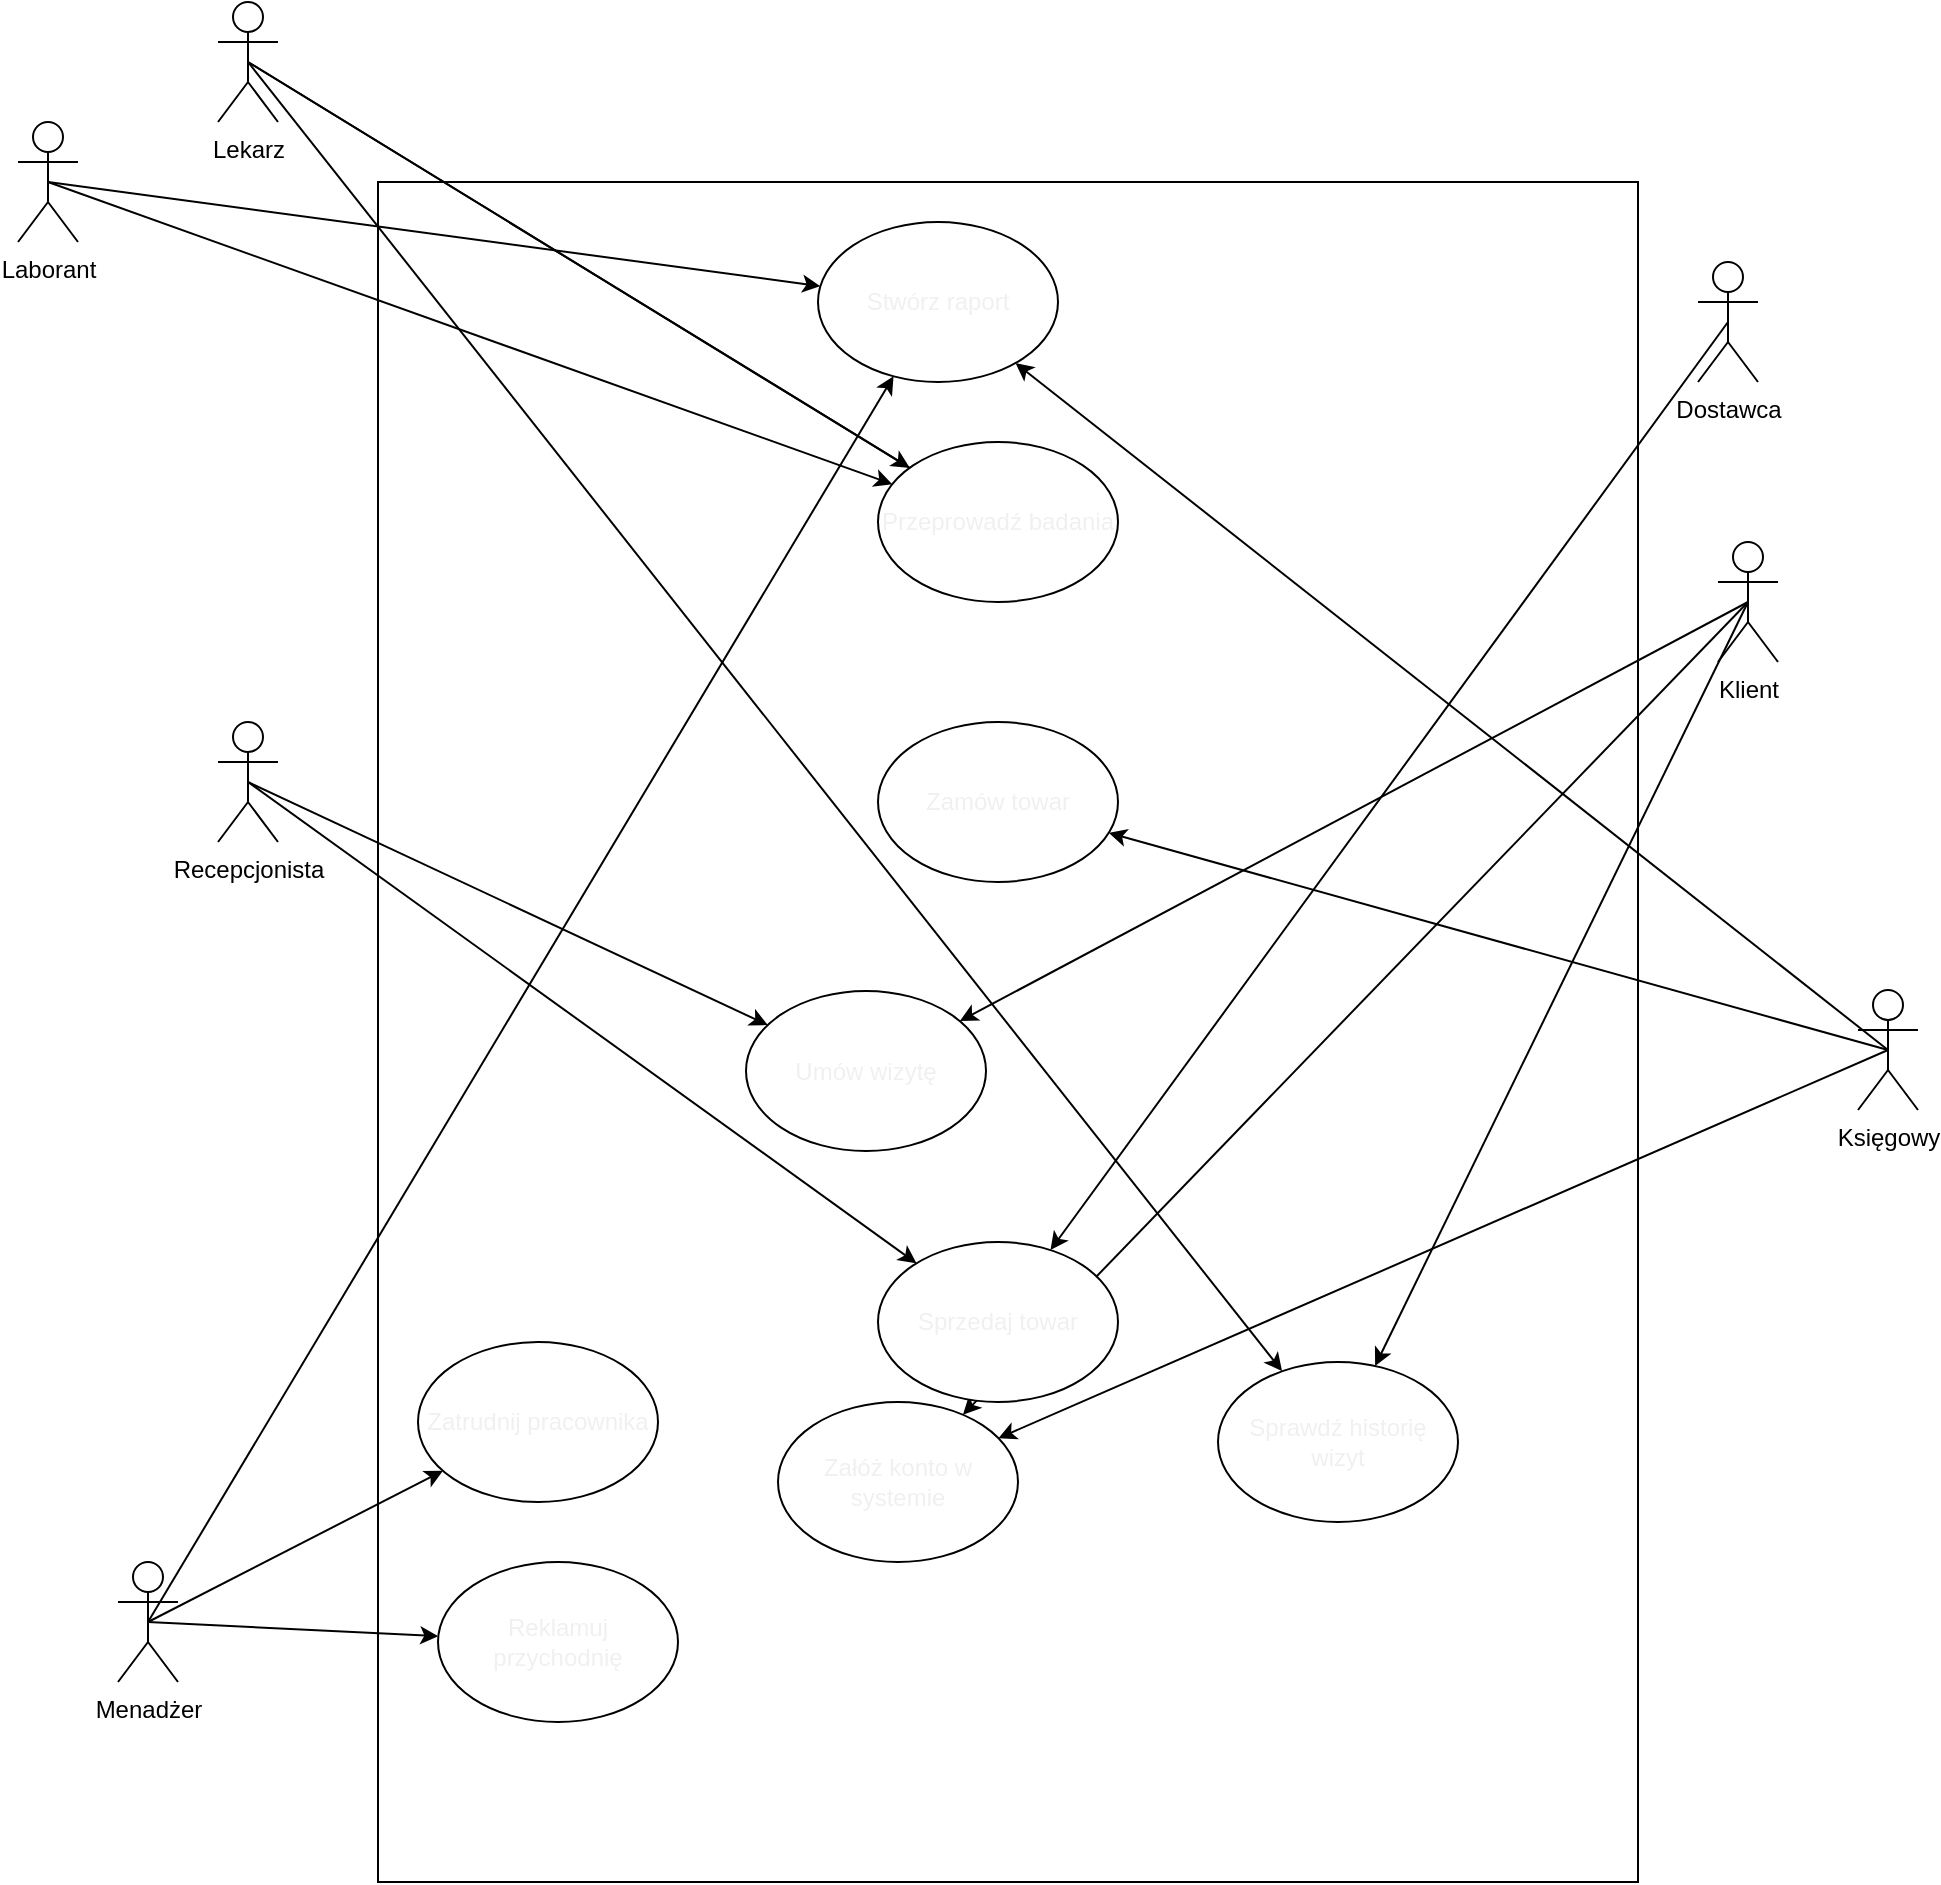 <mxfile>
    <diagram id="UzU4vt95KXPO2YjQQzcW" name="Page-1">
        <mxGraphModel dx="1549" dy="1242" grid="1" gridSize="10" guides="1" tooltips="1" connect="1" arrows="1" fold="1" page="1" pageScale="1" pageWidth="827" pageHeight="1169" math="0" shadow="0">
            <root>
                <mxCell id="0"/>
                <mxCell id="1" parent="0"/>
                <mxCell id="3" value="" style="rounded=0;whiteSpace=wrap;html=1;" vertex="1" parent="1">
                    <mxGeometry x="230" y="180" width="630" height="850" as="geometry"/>
                </mxCell>
                <mxCell id="36" style="edgeStyle=none;html=1;exitX=0.5;exitY=0.5;exitDx=0;exitDy=0;exitPerimeter=0;fontColor=#F0F0F0;" edge="1" parent="1" source="4" target="20">
                    <mxGeometry relative="1" as="geometry"/>
                </mxCell>
                <mxCell id="37" style="edgeStyle=none;html=1;exitX=0.5;exitY=0.5;exitDx=0;exitDy=0;exitPerimeter=0;fontColor=#F0F0F0;" edge="1" parent="1" source="4" target="24">
                    <mxGeometry relative="1" as="geometry"/>
                </mxCell>
                <mxCell id="47" style="edgeStyle=none;html=1;exitX=0.5;exitY=0.5;exitDx=0;exitDy=0;exitPerimeter=0;fontColor=#F0F0F0;" edge="1" parent="1" source="4" target="23">
                    <mxGeometry relative="1" as="geometry"/>
                </mxCell>
                <mxCell id="4" value="Menadżer" style="shape=umlActor;verticalLabelPosition=bottom;verticalAlign=top;html=1;outlineConnect=0;" vertex="1" parent="1">
                    <mxGeometry x="100" y="870" width="30" height="60" as="geometry"/>
                </mxCell>
                <mxCell id="41" style="edgeStyle=none;html=1;exitX=0.5;exitY=0.5;exitDx=0;exitDy=0;exitPerimeter=0;fontColor=#F0F0F0;" edge="1" parent="1" source="5" target="21">
                    <mxGeometry relative="1" as="geometry"/>
                </mxCell>
                <mxCell id="42" style="edgeStyle=none;html=1;exitX=0.5;exitY=0.5;exitDx=0;exitDy=0;exitPerimeter=0;fontColor=#F0F0F0;" edge="1" parent="1" source="5" target="17">
                    <mxGeometry relative="1" as="geometry"/>
                </mxCell>
                <mxCell id="43" style="edgeStyle=none;html=1;exitX=0.5;exitY=0.5;exitDx=0;exitDy=0;exitPerimeter=0;fontColor=#F0F0F0;" edge="1" parent="1" source="5" target="15">
                    <mxGeometry relative="1" as="geometry"/>
                </mxCell>
                <mxCell id="5" value="Klient" style="shape=umlActor;verticalLabelPosition=bottom;verticalAlign=top;html=1;outlineConnect=0;" vertex="1" parent="1">
                    <mxGeometry x="900" y="360" width="30" height="60" as="geometry"/>
                </mxCell>
                <mxCell id="45" style="edgeStyle=none;html=1;exitX=0.5;exitY=0.5;exitDx=0;exitDy=0;exitPerimeter=0;fontColor=#F0F0F0;" edge="1" parent="1" source="6" target="18">
                    <mxGeometry relative="1" as="geometry"/>
                </mxCell>
                <mxCell id="51" style="edgeStyle=none;html=1;exitX=0.5;exitY=0.5;exitDx=0;exitDy=0;exitPerimeter=0;fontColor=#F0F0F0;" edge="1" parent="1" source="6" target="21">
                    <mxGeometry relative="1" as="geometry"/>
                </mxCell>
                <mxCell id="6" value="Lekarz" style="shape=umlActor;verticalLabelPosition=bottom;verticalAlign=top;html=1;outlineConnect=0;" vertex="1" parent="1">
                    <mxGeometry x="150" y="90" width="30" height="60" as="geometry"/>
                </mxCell>
                <mxCell id="38" style="edgeStyle=none;html=1;exitX=0.5;exitY=0.5;exitDx=0;exitDy=0;exitPerimeter=0;fontColor=#F0F0F0;" edge="1" parent="1" source="7" target="17">
                    <mxGeometry relative="1" as="geometry"/>
                </mxCell>
                <mxCell id="40" style="edgeStyle=none;html=1;exitX=0.5;exitY=0.5;exitDx=0;exitDy=0;exitPerimeter=0;fontColor=#F0F0F0;" edge="1" parent="1" source="7" target="22">
                    <mxGeometry relative="1" as="geometry"/>
                </mxCell>
                <mxCell id="7" value="Recepcjonista" style="shape=umlActor;verticalLabelPosition=bottom;verticalAlign=top;html=1;outlineConnect=0;" vertex="1" parent="1">
                    <mxGeometry x="150" y="450" width="30" height="60" as="geometry"/>
                </mxCell>
                <mxCell id="34" style="edgeStyle=none;html=1;exitX=0.5;exitY=0.5;exitDx=0;exitDy=0;exitPerimeter=0;fontColor=#F0F0F0;" edge="1" parent="1" source="8" target="20">
                    <mxGeometry relative="1" as="geometry"/>
                </mxCell>
                <mxCell id="46" style="edgeStyle=none;html=1;exitX=0.5;exitY=0.5;exitDx=0;exitDy=0;exitPerimeter=0;fontColor=#F0F0F0;" edge="1" parent="1" source="8" target="18">
                    <mxGeometry relative="1" as="geometry"/>
                </mxCell>
                <mxCell id="8" value="Laborant" style="shape=umlActor;verticalLabelPosition=bottom;verticalAlign=top;html=1;outlineConnect=0;" vertex="1" parent="1">
                    <mxGeometry x="50" y="150" width="30" height="60" as="geometry"/>
                </mxCell>
                <mxCell id="49" style="edgeStyle=none;html=1;exitX=0.5;exitY=0.5;exitDx=0;exitDy=0;exitPerimeter=0;fontColor=#F0F0F0;" edge="1" parent="1" source="9" target="22">
                    <mxGeometry relative="1" as="geometry"/>
                </mxCell>
                <mxCell id="9" value="Dostawca" style="shape=umlActor;verticalLabelPosition=bottom;verticalAlign=top;html=1;outlineConnect=0;" vertex="1" parent="1">
                    <mxGeometry x="890" y="220" width="30" height="60" as="geometry"/>
                </mxCell>
                <mxCell id="35" style="edgeStyle=none;html=1;exitX=0.5;exitY=0.5;exitDx=0;exitDy=0;exitPerimeter=0;fontColor=#F0F0F0;" edge="1" parent="1" source="10" target="20">
                    <mxGeometry relative="1" as="geometry"/>
                </mxCell>
                <mxCell id="44" style="edgeStyle=none;html=1;exitX=0.5;exitY=0.5;exitDx=0;exitDy=0;exitPerimeter=0;fontColor=#F0F0F0;" edge="1" parent="1" source="10" target="15">
                    <mxGeometry relative="1" as="geometry"/>
                </mxCell>
                <mxCell id="48" style="edgeStyle=none;html=1;exitX=0.5;exitY=0.5;exitDx=0;exitDy=0;exitPerimeter=0;fontColor=#F0F0F0;" edge="1" parent="1" source="10" target="19">
                    <mxGeometry relative="1" as="geometry"/>
                </mxCell>
                <mxCell id="10" value="Księgowy" style="shape=umlActor;verticalLabelPosition=bottom;verticalAlign=top;html=1;outlineConnect=0;" vertex="1" parent="1">
                    <mxGeometry x="970" y="584" width="30" height="60" as="geometry"/>
                </mxCell>
                <mxCell id="15" value="Załóż konto w systemie" style="ellipse;whiteSpace=wrap;html=1;fontColor=#F0F0F0;" vertex="1" parent="1">
                    <mxGeometry x="430" y="790" width="120" height="80" as="geometry"/>
                </mxCell>
                <mxCell id="17" value="Umów wizytę" style="ellipse;whiteSpace=wrap;html=1;fontColor=#F0F0F0;" vertex="1" parent="1">
                    <mxGeometry x="414" y="584.5" width="120" height="80" as="geometry"/>
                </mxCell>
                <mxCell id="19" value="Zamów towar" style="ellipse;whiteSpace=wrap;html=1;fontColor=#F0F0F0;" vertex="1" parent="1">
                    <mxGeometry x="480" y="450" width="120" height="80" as="geometry"/>
                </mxCell>
                <mxCell id="20" value="Stwórz raport" style="ellipse;whiteSpace=wrap;html=1;fontColor=#F0F0F0;" vertex="1" parent="1">
                    <mxGeometry x="450" y="200" width="120" height="80" as="geometry"/>
                </mxCell>
                <mxCell id="21" value="Sprawdź historię wizyt" style="ellipse;whiteSpace=wrap;html=1;fontColor=#F0F0F0;" vertex="1" parent="1">
                    <mxGeometry x="650" y="770" width="120" height="80" as="geometry"/>
                </mxCell>
                <mxCell id="22" value="Sprzedaj towar" style="ellipse;whiteSpace=wrap;html=1;fontColor=#F0F0F0;" vertex="1" parent="1">
                    <mxGeometry x="480" y="710" width="120" height="80" as="geometry"/>
                </mxCell>
                <mxCell id="23" value="Reklamuj przychodnię" style="ellipse;whiteSpace=wrap;html=1;fontColor=#F0F0F0;" vertex="1" parent="1">
                    <mxGeometry x="260" y="870" width="120" height="80" as="geometry"/>
                </mxCell>
                <mxCell id="24" value="Zatrudnij pracownika" style="ellipse;whiteSpace=wrap;html=1;fontColor=#F0F0F0;" vertex="1" parent="1">
                    <mxGeometry x="250" y="760" width="120" height="80" as="geometry"/>
                </mxCell>
                <mxCell id="55" value="" style="endArrow=none;html=1;fontColor=#F0F0F0;exitX=0.5;exitY=0.5;exitDx=0;exitDy=0;exitPerimeter=0;" edge="1" parent="1" source="6" target="18">
                    <mxGeometry width="50" height="50" relative="1" as="geometry">
                        <mxPoint x="165" y="120" as="sourcePoint"/>
                        <mxPoint x="334.616" y="452.145" as="targetPoint"/>
                    </mxGeometry>
                </mxCell>
                <mxCell id="18" value="Przeprowadź badania" style="ellipse;whiteSpace=wrap;html=1;fontColor=#F0F0F0;" vertex="1" parent="1">
                    <mxGeometry x="480" y="310" width="120" height="80" as="geometry"/>
                </mxCell>
            </root>
        </mxGraphModel>
    </diagram>
</mxfile>